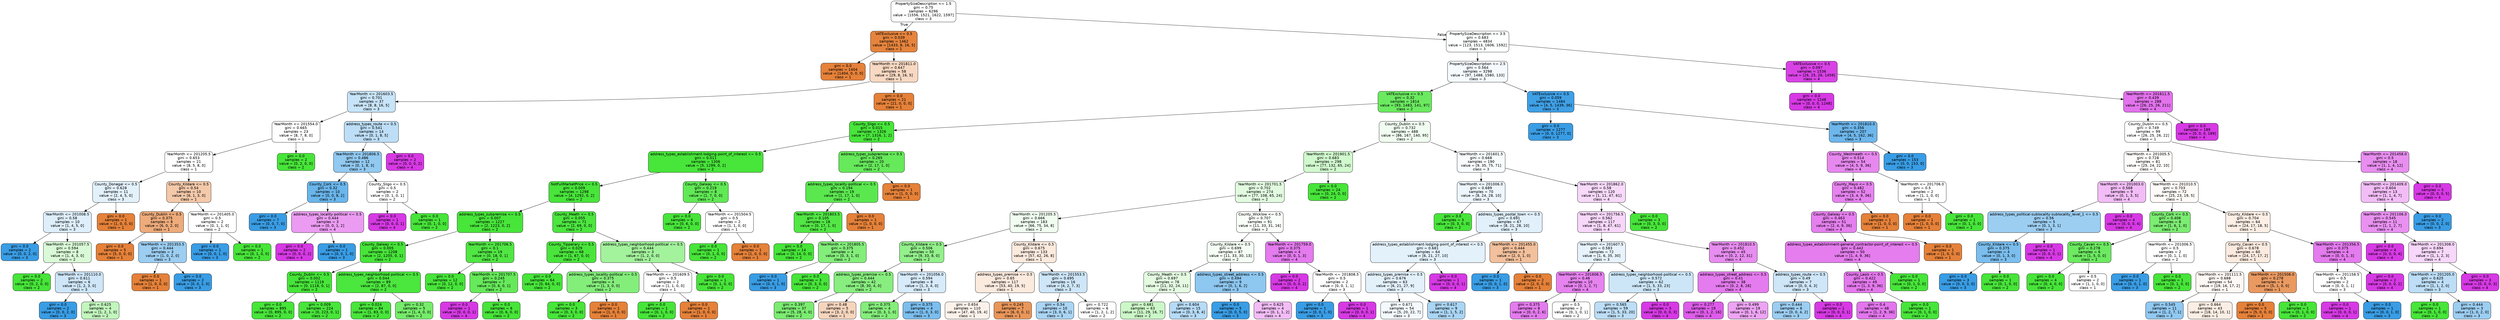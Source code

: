 digraph Tree {
node [shape=box, style="filled, rounded", color="black", fontname="helvetica"] ;
edge [fontname="helvetica"] ;
0 [label="PropertySizeDescription <= 1.5\ngini = 0.75\nsamples = 6296\nvalue = [1556, 1521, 1622, 1597]\nclass = 3", fillcolor="#fefeff"] ;
1 [label="VATExclusive <= 0.5\ngini = 0.039\nsamples = 1462\nvalue = [1433, 8, 16, 5]\nclass = 1", fillcolor="#e6843d"] ;
0 -> 1 [labeldistance=2.5, labelangle=45, headlabel="True"] ;
2 [label="gini = 0.0\nsamples = 1404\nvalue = [1404, 0, 0, 0]\nclass = 1", fillcolor="#e58139"] ;
1 -> 2 ;
3 [label="YearMonth <= 201811.0\ngini = 0.647\nsamples = 58\nvalue = [29, 8, 16, 5]\nclass = 1", fillcolor="#f7d8c2"] ;
1 -> 3 ;
4 [label="YearMonth <= 201603.5\ngini = 0.701\nsamples = 37\nvalue = [8, 8, 16, 5]\nclass = 3", fillcolor="#c8e4f8"] ;
3 -> 4 ;
5 [label="YearMonth <= 201554.0\ngini = 0.665\nsamples = 23\nvalue = [8, 7, 8, 0]\nclass = 1", fillcolor="#ffffff"] ;
4 -> 5 ;
6 [label="YearMonth <= 201205.5\ngini = 0.653\nsamples = 21\nvalue = [8, 5, 8, 0]\nclass = 1", fillcolor="#ffffff"] ;
5 -> 6 ;
7 [label="County_Donegal <= 0.5\ngini = 0.628\nsamples = 11\nvalue = [2, 4, 5, 0]\nclass = 3", fillcolor="#e3f1fb"] ;
6 -> 7 ;
8 [label="YearMonth <= 201008.5\ngini = 0.58\nsamples = 10\nvalue = [1, 4, 5, 0]\nclass = 3", fillcolor="#deeffb"] ;
7 -> 8 ;
9 [label="gini = 0.0\nsamples = 2\nvalue = [0, 0, 2, 0]\nclass = 3", fillcolor="#399de5"] ;
8 -> 9 ;
10 [label="YearMonth <= 201057.5\ngini = 0.594\nsamples = 8\nvalue = [1, 4, 3, 0]\nclass = 2", fillcolor="#dafad7"] ;
8 -> 10 ;
11 [label="gini = 0.0\nsamples = 2\nvalue = [0, 2, 0, 0]\nclass = 2", fillcolor="#47e539"] ;
10 -> 11 ;
12 [label="YearMonth <= 201110.0\ngini = 0.611\nsamples = 6\nvalue = [1, 2, 3, 0]\nclass = 3", fillcolor="#cee6f8"] ;
10 -> 12 ;
13 [label="gini = 0.0\nsamples = 2\nvalue = [0, 0, 2, 0]\nclass = 3", fillcolor="#399de5"] ;
12 -> 13 ;
14 [label="gini = 0.625\nsamples = 4\nvalue = [1, 2, 1, 0]\nclass = 2", fillcolor="#c2f6bd"] ;
12 -> 14 ;
15 [label="gini = 0.0\nsamples = 1\nvalue = [1, 0, 0, 0]\nclass = 1", fillcolor="#e58139"] ;
7 -> 15 ;
16 [label="County_Kildare <= 0.5\ngini = 0.54\nsamples = 10\nvalue = [6, 1, 3, 0]\nclass = 1", fillcolor="#f4c9aa"] ;
6 -> 16 ;
17 [label="County_Dublin <= 0.5\ngini = 0.375\nsamples = 8\nvalue = [6, 0, 2, 0]\nclass = 1", fillcolor="#eeab7b"] ;
16 -> 17 ;
18 [label="gini = 0.0\nsamples = 5\nvalue = [5, 0, 0, 0]\nclass = 1", fillcolor="#e58139"] ;
17 -> 18 ;
19 [label="YearMonth <= 201353.5\ngini = 0.444\nsamples = 3\nvalue = [1, 0, 2, 0]\nclass = 3", fillcolor="#9ccef2"] ;
17 -> 19 ;
20 [label="gini = 0.0\nsamples = 1\nvalue = [1, 0, 0, 0]\nclass = 1", fillcolor="#e58139"] ;
19 -> 20 ;
21 [label="gini = 0.0\nsamples = 2\nvalue = [0, 0, 2, 0]\nclass = 3", fillcolor="#399de5"] ;
19 -> 21 ;
22 [label="YearMonth <= 201405.0\ngini = 0.5\nsamples = 2\nvalue = [0, 1, 1, 0]\nclass = 2", fillcolor="#ffffff"] ;
16 -> 22 ;
23 [label="gini = 0.0\nsamples = 1\nvalue = [0, 0, 1, 0]\nclass = 3", fillcolor="#399de5"] ;
22 -> 23 ;
24 [label="gini = 0.0\nsamples = 1\nvalue = [0, 1, 0, 0]\nclass = 2", fillcolor="#47e539"] ;
22 -> 24 ;
25 [label="gini = 0.0\nsamples = 2\nvalue = [0, 2, 0, 0]\nclass = 2", fillcolor="#47e539"] ;
5 -> 25 ;
26 [label="address_types_route <= 0.5\ngini = 0.541\nsamples = 14\nvalue = [0, 1, 8, 5]\nclass = 3", fillcolor="#bddef6"] ;
4 -> 26 ;
27 [label="YearMonth <= 201806.5\ngini = 0.486\nsamples = 12\nvalue = [0, 1, 8, 3]\nclass = 3", fillcolor="#91c9f1"] ;
26 -> 27 ;
28 [label="County_Cork <= 0.5\ngini = 0.32\nsamples = 10\nvalue = [0, 0, 8, 2]\nclass = 3", fillcolor="#6ab6ec"] ;
27 -> 28 ;
29 [label="gini = 0.0\nsamples = 7\nvalue = [0, 0, 7, 0]\nclass = 3", fillcolor="#399de5"] ;
28 -> 29 ;
30 [label="address_types_locality-political <= 0.5\ngini = 0.444\nsamples = 3\nvalue = [0, 0, 1, 2]\nclass = 4", fillcolor="#eb9cf2"] ;
28 -> 30 ;
31 [label="gini = 0.0\nsamples = 2\nvalue = [0, 0, 0, 2]\nclass = 4", fillcolor="#d739e5"] ;
30 -> 31 ;
32 [label="gini = 0.0\nsamples = 1\nvalue = [0, 0, 1, 0]\nclass = 3", fillcolor="#399de5"] ;
30 -> 32 ;
33 [label="County_Sligo <= 0.5\ngini = 0.5\nsamples = 2\nvalue = [0, 1, 0, 1]\nclass = 2", fillcolor="#ffffff"] ;
27 -> 33 ;
34 [label="gini = 0.0\nsamples = 1\nvalue = [0, 0, 0, 1]\nclass = 4", fillcolor="#d739e5"] ;
33 -> 34 ;
35 [label="gini = 0.0\nsamples = 1\nvalue = [0, 1, 0, 0]\nclass = 2", fillcolor="#47e539"] ;
33 -> 35 ;
36 [label="gini = 0.0\nsamples = 2\nvalue = [0, 0, 0, 2]\nclass = 4", fillcolor="#d739e5"] ;
26 -> 36 ;
37 [label="gini = 0.0\nsamples = 21\nvalue = [21, 0, 0, 0]\nclass = 1", fillcolor="#e58139"] ;
3 -> 37 ;
38 [label="PropertySizeDescription <= 3.5\ngini = 0.683\nsamples = 4834\nvalue = [123, 1513, 1606, 1592]\nclass = 3", fillcolor="#feffff"] ;
0 -> 38 [labeldistance=2.5, labelangle=-45, headlabel="False"] ;
39 [label="PropertySizeDescription <= 2.5\ngini = 0.564\nsamples = 3298\nvalue = [97, 1488, 1580, 133]\nclass = 3", fillcolor="#f5fafe"] ;
38 -> 39 ;
40 [label="VATExclusive <= 0.5\ngini = 0.32\nsamples = 1814\nvalue = [93, 1483, 141, 97]\nclass = 2", fillcolor="#6bea60"] ;
39 -> 40 ;
41 [label="County_Sligo <= 0.5\ngini = 0.015\nsamples = 1326\nvalue = [7, 1316, 1, 2]\nclass = 2", fillcolor="#48e53b"] ;
40 -> 41 ;
42 [label="address_types_establishment-lodging-point_of_interest <= 0.5\ngini = 0.011\nsamples = 1306\nvalue = [5, 1299, 0, 2]\nclass = 2", fillcolor="#48e53a"] ;
41 -> 42 ;
43 [label="NotFullMarketPrice <= 0.5\ngini = 0.009\nsamples = 1298\nvalue = [4, 1292, 0, 2]\nclass = 2", fillcolor="#48e53a"] ;
42 -> 43 ;
44 [label="address_types_subpremise <= 0.5\ngini = 0.007\nsamples = 1227\nvalue = [2, 1223, 0, 2]\nclass = 2", fillcolor="#48e53a"] ;
43 -> 44 ;
45 [label="County_Galway <= 0.5\ngini = 0.005\nsamples = 1208\nvalue = [2, 1205, 0, 1]\nclass = 2", fillcolor="#47e539"] ;
44 -> 45 ;
46 [label="County_Dublin <= 0.5\ngini = 0.002\nsamples = 1119\nvalue = [0, 1118, 0, 1]\nclass = 2", fillcolor="#47e539"] ;
45 -> 46 ;
47 [label="gini = 0.0\nsamples = 895\nvalue = [0, 895, 0, 0]\nclass = 2", fillcolor="#47e539"] ;
46 -> 47 ;
48 [label="gini = 0.009\nsamples = 224\nvalue = [0, 223, 0, 1]\nclass = 2", fillcolor="#48e53a"] ;
46 -> 48 ;
49 [label="address_types_neighborhood-political <= 0.5\ngini = 0.044\nsamples = 89\nvalue = [2, 87, 0, 0]\nclass = 2", fillcolor="#4be63e"] ;
45 -> 49 ;
50 [label="gini = 0.024\nsamples = 84\nvalue = [1, 83, 0, 0]\nclass = 2", fillcolor="#49e53b"] ;
49 -> 50 ;
51 [label="gini = 0.32\nsamples = 5\nvalue = [1, 4, 0, 0]\nclass = 2", fillcolor="#75ec6a"] ;
49 -> 51 ;
52 [label="YearMonth <= 201706.5\ngini = 0.1\nsamples = 19\nvalue = [0, 18, 0, 1]\nclass = 2", fillcolor="#51e644"] ;
44 -> 52 ;
53 [label="gini = 0.0\nsamples = 12\nvalue = [0, 12, 0, 0]\nclass = 2", fillcolor="#47e539"] ;
52 -> 53 ;
54 [label="YearMonth <= 201707.5\ngini = 0.245\nsamples = 7\nvalue = [0, 6, 0, 1]\nclass = 2", fillcolor="#66e95a"] ;
52 -> 54 ;
55 [label="gini = 0.0\nsamples = 1\nvalue = [0, 0, 0, 1]\nclass = 4", fillcolor="#d739e5"] ;
54 -> 55 ;
56 [label="gini = 0.0\nsamples = 6\nvalue = [0, 6, 0, 0]\nclass = 2", fillcolor="#47e539"] ;
54 -> 56 ;
57 [label="County_Meath <= 0.5\ngini = 0.055\nsamples = 71\nvalue = [2, 69, 0, 0]\nclass = 2", fillcolor="#4ce63f"] ;
43 -> 57 ;
58 [label="County_Tipperary <= 0.5\ngini = 0.029\nsamples = 68\nvalue = [1, 67, 0, 0]\nclass = 2", fillcolor="#4ae53c"] ;
57 -> 58 ;
59 [label="gini = 0.0\nsamples = 64\nvalue = [0, 64, 0, 0]\nclass = 2", fillcolor="#47e539"] ;
58 -> 59 ;
60 [label="address_types_locality-political <= 0.5\ngini = 0.375\nsamples = 4\nvalue = [1, 3, 0, 0]\nclass = 2", fillcolor="#84ee7b"] ;
58 -> 60 ;
61 [label="gini = 0.0\nsamples = 3\nvalue = [0, 3, 0, 0]\nclass = 2", fillcolor="#47e539"] ;
60 -> 61 ;
62 [label="gini = 0.0\nsamples = 1\nvalue = [1, 0, 0, 0]\nclass = 1", fillcolor="#e58139"] ;
60 -> 62 ;
63 [label="address_types_neighborhood-political <= 0.5\ngini = 0.444\nsamples = 3\nvalue = [1, 2, 0, 0]\nclass = 2", fillcolor="#a3f29c"] ;
57 -> 63 ;
64 [label="YearMonth <= 201609.5\ngini = 0.5\nsamples = 2\nvalue = [1, 1, 0, 0]\nclass = 1", fillcolor="#ffffff"] ;
63 -> 64 ;
65 [label="gini = 0.0\nsamples = 1\nvalue = [0, 1, 0, 0]\nclass = 2", fillcolor="#47e539"] ;
64 -> 65 ;
66 [label="gini = 0.0\nsamples = 1\nvalue = [1, 0, 0, 0]\nclass = 1", fillcolor="#e58139"] ;
64 -> 66 ;
67 [label="gini = 0.0\nsamples = 1\nvalue = [0, 1, 0, 0]\nclass = 2", fillcolor="#47e539"] ;
63 -> 67 ;
68 [label="County_Galway <= 0.5\ngini = 0.219\nsamples = 8\nvalue = [1, 7, 0, 0]\nclass = 2", fillcolor="#61e955"] ;
42 -> 68 ;
69 [label="gini = 0.0\nsamples = 6\nvalue = [0, 6, 0, 0]\nclass = 2", fillcolor="#47e539"] ;
68 -> 69 ;
70 [label="YearMonth <= 201504.5\ngini = 0.5\nsamples = 2\nvalue = [1, 1, 0, 0]\nclass = 1", fillcolor="#ffffff"] ;
68 -> 70 ;
71 [label="gini = 0.0\nsamples = 1\nvalue = [0, 1, 0, 0]\nclass = 2", fillcolor="#47e539"] ;
70 -> 71 ;
72 [label="gini = 0.0\nsamples = 1\nvalue = [1, 0, 0, 0]\nclass = 1", fillcolor="#e58139"] ;
70 -> 72 ;
73 [label="address_types_subpremise <= 0.5\ngini = 0.265\nsamples = 20\nvalue = [2, 17, 1, 0]\nclass = 2", fillcolor="#66e95a"] ;
41 -> 73 ;
74 [label="address_types_locality-political <= 0.5\ngini = 0.194\nsamples = 19\nvalue = [1, 17, 1, 0]\nclass = 2", fillcolor="#5be84f"] ;
73 -> 74 ;
75 [label="YearMonth <= 201803.5\ngini = 0.105\nsamples = 18\nvalue = [0, 17, 1, 0]\nclass = 2", fillcolor="#52e745"] ;
74 -> 75 ;
76 [label="gini = 0.0\nsamples = 14\nvalue = [0, 14, 0, 0]\nclass = 2", fillcolor="#47e539"] ;
75 -> 76 ;
77 [label="YearMonth <= 201805.5\ngini = 0.375\nsamples = 4\nvalue = [0, 3, 1, 0]\nclass = 2", fillcolor="#84ee7b"] ;
75 -> 77 ;
78 [label="gini = 0.0\nsamples = 1\nvalue = [0, 0, 1, 0]\nclass = 3", fillcolor="#399de5"] ;
77 -> 78 ;
79 [label="gini = 0.0\nsamples = 3\nvalue = [0, 3, 0, 0]\nclass = 2", fillcolor="#47e539"] ;
77 -> 79 ;
80 [label="gini = 0.0\nsamples = 1\nvalue = [1, 0, 0, 0]\nclass = 1", fillcolor="#e58139"] ;
74 -> 80 ;
81 [label="gini = 0.0\nsamples = 1\nvalue = [1, 0, 0, 0]\nclass = 1", fillcolor="#e58139"] ;
73 -> 81 ;
82 [label="County_Dublin <= 0.5\ngini = 0.732\nsamples = 488\nvalue = [86, 167, 140, 95]\nclass = 2", fillcolor="#f1fdf0"] ;
40 -> 82 ;
83 [label="YearMonth <= 201901.5\ngini = 0.683\nsamples = 298\nvalue = [77, 132, 65, 24]\nclass = 2", fillcolor="#d1f9ce"] ;
82 -> 83 ;
84 [label="YearMonth <= 201701.5\ngini = 0.702\nsamples = 274\nvalue = [77, 108, 65, 24]\nclass = 2", fillcolor="#e2fbe0"] ;
83 -> 84 ;
85 [label="YearMonth <= 201205.5\ngini = 0.666\nsamples = 183\nvalue = [66, 75, 34, 8]\nclass = 2", fillcolor="#f1fdf0"] ;
84 -> 85 ;
86 [label="County_Kildare <= 0.5\ngini = 0.506\nsamples = 50\nvalue = [9, 33, 8, 0]\nclass = 2", fillcolor="#93f08b"] ;
85 -> 86 ;
87 [label="address_types_premise <= 0.5\ngini = 0.444\nsamples = 42\nvalue = [8, 30, 4, 0]\nclass = 2", fillcolor="#88ee7f"] ;
86 -> 87 ;
88 [label="gini = 0.397\nsamples = 37\nvalue = [5, 28, 4, 0]\nclass = 2", fillcolor="#7bec71"] ;
87 -> 88 ;
89 [label="gini = 0.48\nsamples = 5\nvalue = [3, 2, 0, 0]\nclass = 1", fillcolor="#f6d5bd"] ;
87 -> 89 ;
90 [label="YearMonth <= 201056.0\ngini = 0.594\nsamples = 8\nvalue = [1, 3, 4, 0]\nclass = 3", fillcolor="#d7ebfa"] ;
86 -> 90 ;
91 [label="gini = 0.375\nsamples = 4\nvalue = [0, 3, 1, 0]\nclass = 2", fillcolor="#84ee7b"] ;
90 -> 91 ;
92 [label="gini = 0.375\nsamples = 4\nvalue = [1, 0, 3, 0]\nclass = 3", fillcolor="#7bbeee"] ;
90 -> 92 ;
93 [label="County_Kildare <= 0.5\ngini = 0.675\nsamples = 133\nvalue = [57, 42, 26, 8]\nclass = 1", fillcolor="#fbeade"] ;
85 -> 93 ;
94 [label="address_types_premise <= 0.5\ngini = 0.65\nsamples = 117\nvalue = [53, 40, 19, 5]\nclass = 1", fillcolor="#fbeade"] ;
93 -> 94 ;
95 [label="gini = 0.654\nsamples = 110\nvalue = [47, 40, 19, 4]\nclass = 1", fillcolor="#fcf2eb"] ;
94 -> 95 ;
96 [label="gini = 0.245\nsamples = 7\nvalue = [6, 0, 0, 1]\nclass = 1", fillcolor="#e9965a"] ;
94 -> 96 ;
97 [label="YearMonth <= 201553.5\ngini = 0.695\nsamples = 16\nvalue = [4, 2, 7, 3]\nclass = 3", fillcolor="#cee6f8"] ;
93 -> 97 ;
98 [label="gini = 0.54\nsamples = 10\nvalue = [3, 0, 6, 1]\nclass = 3", fillcolor="#aad5f4"] ;
97 -> 98 ;
99 [label="gini = 0.722\nsamples = 6\nvalue = [1, 2, 1, 2]\nclass = 2", fillcolor="#ffffff"] ;
97 -> 99 ;
100 [label="County_Wicklow <= 0.5\ngini = 0.707\nsamples = 91\nvalue = [11, 33, 31, 16]\nclass = 2", fillcolor="#f9fef8"] ;
84 -> 100 ;
101 [label="County_Kildare <= 0.5\ngini = 0.699\nsamples = 87\nvalue = [11, 33, 30, 13]\nclass = 2", fillcolor="#f5fef5"] ;
100 -> 101 ;
102 [label="County_Meath <= 0.5\ngini = 0.697\nsamples = 78\nvalue = [11, 32, 24, 11]\nclass = 2", fillcolor="#e4fbe2"] ;
101 -> 102 ;
103 [label="gini = 0.681\nsamples = 63\nvalue = [11, 29, 16, 7]\nclass = 2", fillcolor="#ccf8c8"] ;
102 -> 103 ;
104 [label="gini = 0.604\nsamples = 15\nvalue = [0, 3, 8, 4]\nclass = 3", fillcolor="#b7dbf6"] ;
102 -> 104 ;
105 [label="address_types_street_address <= 0.5\ngini = 0.494\nsamples = 9\nvalue = [0, 1, 6, 2]\nclass = 3", fillcolor="#8ec7f0"] ;
101 -> 105 ;
106 [label="gini = 0.0\nsamples = 5\nvalue = [0, 0, 5, 0]\nclass = 3", fillcolor="#399de5"] ;
105 -> 106 ;
107 [label="gini = 0.625\nsamples = 4\nvalue = [0, 1, 1, 2]\nclass = 4", fillcolor="#f2bdf6"] ;
105 -> 107 ;
108 [label="YearMonth <= 201759.0\ngini = 0.375\nsamples = 4\nvalue = [0, 0, 1, 3]\nclass = 4", fillcolor="#e47bee"] ;
100 -> 108 ;
109 [label="gini = 0.0\nsamples = 2\nvalue = [0, 0, 0, 2]\nclass = 4", fillcolor="#d739e5"] ;
108 -> 109 ;
110 [label="YearMonth <= 201808.5\ngini = 0.5\nsamples = 2\nvalue = [0, 0, 1, 1]\nclass = 3", fillcolor="#ffffff"] ;
108 -> 110 ;
111 [label="gini = 0.0\nsamples = 1\nvalue = [0, 0, 1, 0]\nclass = 3", fillcolor="#399de5"] ;
110 -> 111 ;
112 [label="gini = 0.0\nsamples = 1\nvalue = [0, 0, 0, 1]\nclass = 4", fillcolor="#d739e5"] ;
110 -> 112 ;
113 [label="gini = 0.0\nsamples = 24\nvalue = [0, 24, 0, 0]\nclass = 2", fillcolor="#47e539"] ;
83 -> 113 ;
114 [label="YearMonth <= 201601.5\ngini = 0.668\nsamples = 190\nvalue = [9, 35, 75, 71]\nclass = 3", fillcolor="#f8fcfe"] ;
82 -> 114 ;
115 [label="YearMonth <= 201006.0\ngini = 0.689\nsamples = 70\nvalue = [8, 24, 28, 10]\nclass = 3", fillcolor="#eef6fd"] ;
114 -> 115 ;
116 [label="gini = 0.0\nsamples = 3\nvalue = [0, 3, 0, 0]\nclass = 2", fillcolor="#47e539"] ;
115 -> 116 ;
117 [label="address_types_postal_town <= 0.5\ngini = 0.691\nsamples = 67\nvalue = [8, 21, 28, 10]\nclass = 3", fillcolor="#e1f0fb"] ;
115 -> 117 ;
118 [label="address_types_establishment-lodging-point_of_interest <= 0.5\ngini = 0.681\nsamples = 64\nvalue = [6, 21, 27, 10]\nclass = 3", fillcolor="#e3f1fb"] ;
117 -> 118 ;
119 [label="address_types_premise <= 0.5\ngini = 0.676\nsamples = 63\nvalue = [6, 21, 27, 9]\nclass = 3", fillcolor="#e3f1fb"] ;
118 -> 119 ;
120 [label="gini = 0.671\nsamples = 54\nvalue = [5, 20, 22, 7]\nclass = 3", fillcolor="#f3f9fd"] ;
119 -> 120 ;
121 [label="gini = 0.617\nsamples = 9\nvalue = [1, 1, 5, 2]\nclass = 3", fillcolor="#aad5f4"] ;
119 -> 121 ;
122 [label="gini = 0.0\nsamples = 1\nvalue = [0, 0, 0, 1]\nclass = 4", fillcolor="#d739e5"] ;
118 -> 122 ;
123 [label="YearMonth <= 201455.0\ngini = 0.444\nsamples = 3\nvalue = [2, 0, 1, 0]\nclass = 1", fillcolor="#f2c09c"] ;
117 -> 123 ;
124 [label="gini = 0.0\nsamples = 1\nvalue = [0, 0, 1, 0]\nclass = 3", fillcolor="#399de5"] ;
123 -> 124 ;
125 [label="gini = 0.0\nsamples = 2\nvalue = [2, 0, 0, 0]\nclass = 1", fillcolor="#e58139"] ;
123 -> 125 ;
126 [label="YearMonth <= 201862.0\ngini = 0.58\nsamples = 120\nvalue = [1, 11, 47, 61]\nclass = 4", fillcolor="#f7d9fa"] ;
114 -> 126 ;
127 [label="YearMonth <= 201756.5\ngini = 0.562\nsamples = 117\nvalue = [1, 8, 47, 61]\nclass = 4", fillcolor="#f7d7fa"] ;
126 -> 127 ;
128 [label="YearMonth <= 201607.5\ngini = 0.583\nsamples = 72\nvalue = [1, 6, 35, 30]\nclass = 3", fillcolor="#e7f3fc"] ;
127 -> 128 ;
129 [label="YearMonth <= 201606.5\ngini = 0.46\nsamples = 10\nvalue = [0, 1, 2, 7]\nclass = 4", fillcolor="#e683ef"] ;
128 -> 129 ;
130 [label="gini = 0.375\nsamples = 8\nvalue = [0, 0, 2, 6]\nclass = 4", fillcolor="#e47bee"] ;
129 -> 130 ;
131 [label="gini = 0.5\nsamples = 2\nvalue = [0, 1, 0, 1]\nclass = 2", fillcolor="#ffffff"] ;
129 -> 131 ;
132 [label="address_types_neighborhood-political <= 0.5\ngini = 0.572\nsamples = 62\nvalue = [1, 5, 33, 23]\nclass = 3", fillcolor="#cce6f8"] ;
128 -> 132 ;
133 [label="gini = 0.565\nsamples = 59\nvalue = [1, 5, 33, 20]\nclass = 3", fillcolor="#bddef6"] ;
132 -> 133 ;
134 [label="gini = 0.0\nsamples = 3\nvalue = [0, 0, 0, 3]\nclass = 4", fillcolor="#d739e5"] ;
132 -> 134 ;
135 [label="YearMonth <= 201810.5\ngini = 0.452\nsamples = 45\nvalue = [0, 2, 12, 31]\nclass = 4", fillcolor="#e88df0"] ;
127 -> 135 ;
136 [label="address_types_street_address <= 0.5\ngini = 0.41\nsamples = 38\nvalue = [0, 2, 8, 28]\nclass = 4", fillcolor="#e47bee"] ;
135 -> 136 ;
137 [label="gini = 0.277\nsamples = 19\nvalue = [0, 1, 2, 16]\nclass = 4", fillcolor="#de5cea"] ;
136 -> 137 ;
138 [label="gini = 0.499\nsamples = 19\nvalue = [0, 1, 6, 12]\nclass = 4", fillcolor="#eda4f3"] ;
136 -> 138 ;
139 [label="address_types_route <= 0.5\ngini = 0.49\nsamples = 7\nvalue = [0, 0, 4, 3]\nclass = 3", fillcolor="#cee6f8"] ;
135 -> 139 ;
140 [label="gini = 0.444\nsamples = 6\nvalue = [0, 0, 4, 2]\nclass = 3", fillcolor="#9ccef2"] ;
139 -> 140 ;
141 [label="gini = 0.0\nsamples = 1\nvalue = [0, 0, 0, 1]\nclass = 4", fillcolor="#d739e5"] ;
139 -> 141 ;
142 [label="gini = 0.0\nsamples = 3\nvalue = [0, 3, 0, 0]\nclass = 2", fillcolor="#47e539"] ;
126 -> 142 ;
143 [label="VATExclusive <= 0.5\ngini = 0.059\nsamples = 1484\nvalue = [4, 5, 1439, 36]\nclass = 3", fillcolor="#3fa0e6"] ;
39 -> 143 ;
144 [label="gini = 0.0\nsamples = 1277\nvalue = [0, 0, 1277, 0]\nclass = 3", fillcolor="#399de5"] ;
143 -> 144 ;
145 [label="YearMonth <= 201810.0\ngini = 0.356\nsamples = 207\nvalue = [4, 5, 162, 36]\nclass = 3", fillcolor="#6db7ec"] ;
143 -> 145 ;
146 [label="County_Westmeath <= 0.5\ngini = 0.514\nsamples = 54\nvalue = [4, 5, 9, 36]\nclass = 4", fillcolor="#e788ef"] ;
145 -> 146 ;
147 [label="County_Mayo <= 0.5\ngini = 0.482\nsamples = 52\nvalue = [3, 4, 9, 36]\nclass = 4", fillcolor="#e683ef"] ;
146 -> 147 ;
148 [label="County_Galway <= 0.5\ngini = 0.463\nsamples = 51\nvalue = [2, 4, 9, 36]\nclass = 4", fillcolor="#e580ee"] ;
147 -> 148 ;
149 [label="address_types_establishment-general_contractor-point_of_interest <= 0.5\ngini = 0.442\nsamples = 50\nvalue = [1, 4, 9, 36]\nclass = 4", fillcolor="#e57dee"] ;
148 -> 149 ;
150 [label="County_Laois <= 0.5\ngini = 0.422\nsamples = 49\nvalue = [1, 3, 9, 36]\nclass = 4", fillcolor="#e479ed"] ;
149 -> 150 ;
151 [label="gini = 0.4\nsamples = 48\nvalue = [1, 2, 9, 36]\nclass = 4", fillcolor="#e376ed"] ;
150 -> 151 ;
152 [label="gini = 0.0\nsamples = 1\nvalue = [0, 1, 0, 0]\nclass = 2", fillcolor="#47e539"] ;
150 -> 152 ;
153 [label="gini = 0.0\nsamples = 1\nvalue = [0, 1, 0, 0]\nclass = 2", fillcolor="#47e539"] ;
149 -> 153 ;
154 [label="gini = 0.0\nsamples = 1\nvalue = [1, 0, 0, 0]\nclass = 1", fillcolor="#e58139"] ;
148 -> 154 ;
155 [label="gini = 0.0\nsamples = 1\nvalue = [1, 0, 0, 0]\nclass = 1", fillcolor="#e58139"] ;
147 -> 155 ;
156 [label="YearMonth <= 201706.0\ngini = 0.5\nsamples = 2\nvalue = [1, 1, 0, 0]\nclass = 1", fillcolor="#ffffff"] ;
146 -> 156 ;
157 [label="gini = 0.0\nsamples = 1\nvalue = [1, 0, 0, 0]\nclass = 1", fillcolor="#e58139"] ;
156 -> 157 ;
158 [label="gini = 0.0\nsamples = 1\nvalue = [0, 1, 0, 0]\nclass = 2", fillcolor="#47e539"] ;
156 -> 158 ;
159 [label="gini = 0.0\nsamples = 153\nvalue = [0, 0, 153, 0]\nclass = 3", fillcolor="#399de5"] ;
145 -> 159 ;
160 [label="VATExclusive <= 0.5\ngini = 0.097\nsamples = 1536\nvalue = [26, 25, 26, 1459]\nclass = 4", fillcolor="#d943e6"] ;
38 -> 160 ;
161 [label="gini = 0.0\nsamples = 1248\nvalue = [0, 0, 0, 1248]\nclass = 4", fillcolor="#d739e5"] ;
160 -> 161 ;
162 [label="YearMonth <= 201611.5\ngini = 0.439\nsamples = 288\nvalue = [26, 25, 26, 211]\nclass = 4", fillcolor="#e373ed"] ;
160 -> 162 ;
163 [label="County_Dublin <= 0.5\ngini = 0.749\nsamples = 99\nvalue = [26, 25, 26, 22]\nclass = 1", fillcolor="#ffffff"] ;
162 -> 163 ;
164 [label="YearMonth <= 201005.5\ngini = 0.728\nsamples = 81\nvalue = [25, 24, 22, 10]\nclass = 1", fillcolor="#fffdfc"] ;
163 -> 164 ;
165 [label="YearMonth <= 201003.0\ngini = 0.568\nsamples = 9\nvalue = [0, 1, 3, 5]\nclass = 4", fillcolor="#f2bdf6"] ;
164 -> 165 ;
166 [label="address_types_political-sublocality-sublocality_level_1 <= 0.5\ngini = 0.56\nsamples = 5\nvalue = [0, 1, 3, 1]\nclass = 3", fillcolor="#9ccef2"] ;
165 -> 166 ;
167 [label="County_Kildare <= 0.5\ngini = 0.375\nsamples = 4\nvalue = [0, 1, 3, 0]\nclass = 3", fillcolor="#7bbeee"] ;
166 -> 167 ;
168 [label="gini = 0.0\nsamples = 3\nvalue = [0, 0, 3, 0]\nclass = 3", fillcolor="#399de5"] ;
167 -> 168 ;
169 [label="gini = 0.0\nsamples = 1\nvalue = [0, 1, 0, 0]\nclass = 2", fillcolor="#47e539"] ;
167 -> 169 ;
170 [label="gini = 0.0\nsamples = 1\nvalue = [0, 0, 0, 1]\nclass = 4", fillcolor="#d739e5"] ;
166 -> 170 ;
171 [label="gini = 0.0\nsamples = 4\nvalue = [0, 0, 0, 4]\nclass = 4", fillcolor="#d739e5"] ;
165 -> 171 ;
172 [label="YearMonth <= 201010.5\ngini = 0.703\nsamples = 72\nvalue = [25, 23, 19, 5]\nclass = 1", fillcolor="#fefaf7"] ;
164 -> 172 ;
173 [label="County_Cork <= 0.5\ngini = 0.406\nsamples = 8\nvalue = [1, 6, 1, 0]\nclass = 2", fillcolor="#7cec72"] ;
172 -> 173 ;
174 [label="County_Cavan <= 0.5\ngini = 0.278\nsamples = 6\nvalue = [1, 5, 0, 0]\nclass = 2", fillcolor="#6cea61"] ;
173 -> 174 ;
175 [label="gini = 0.0\nsamples = 4\nvalue = [0, 4, 0, 0]\nclass = 2", fillcolor="#47e539"] ;
174 -> 175 ;
176 [label="gini = 0.5\nsamples = 2\nvalue = [1, 1, 0, 0]\nclass = 1", fillcolor="#ffffff"] ;
174 -> 176 ;
177 [label="YearMonth <= 201006.5\ngini = 0.5\nsamples = 2\nvalue = [0, 1, 1, 0]\nclass = 2", fillcolor="#ffffff"] ;
173 -> 177 ;
178 [label="gini = 0.0\nsamples = 1\nvalue = [0, 0, 1, 0]\nclass = 3", fillcolor="#399de5"] ;
177 -> 178 ;
179 [label="gini = 0.0\nsamples = 1\nvalue = [0, 1, 0, 0]\nclass = 2", fillcolor="#47e539"] ;
177 -> 179 ;
180 [label="County_Kildare <= 0.5\ngini = 0.704\nsamples = 64\nvalue = [24, 17, 18, 5]\nclass = 1", fillcolor="#fcefe5"] ;
172 -> 180 ;
181 [label="County_Cavan <= 0.5\ngini = 0.678\nsamples = 60\nvalue = [24, 17, 17, 2]\nclass = 1", fillcolor="#fbeadf"] ;
180 -> 181 ;
182 [label="YearMonth <= 201111.5\ngini = 0.688\nsamples = 54\nvalue = [19, 16, 17, 2]\nclass = 1", fillcolor="#fef8f4"] ;
181 -> 182 ;
183 [label="gini = 0.545\nsamples = 11\nvalue = [1, 2, 7, 1]\nclass = 3", fillcolor="#91c9f1"] ;
182 -> 183 ;
184 [label="gini = 0.664\nsamples = 43\nvalue = [18, 14, 10, 1]\nclass = 1", fillcolor="#fbeee4"] ;
182 -> 184 ;
185 [label="YearMonth <= 201508.0\ngini = 0.278\nsamples = 6\nvalue = [5, 1, 0, 0]\nclass = 1", fillcolor="#ea9a61"] ;
181 -> 185 ;
186 [label="gini = 0.0\nsamples = 5\nvalue = [5, 0, 0, 0]\nclass = 1", fillcolor="#e58139"] ;
185 -> 186 ;
187 [label="gini = 0.0\nsamples = 1\nvalue = [0, 1, 0, 0]\nclass = 2", fillcolor="#47e539"] ;
185 -> 187 ;
188 [label="YearMonth <= 201356.5\ngini = 0.375\nsamples = 4\nvalue = [0, 0, 1, 3]\nclass = 4", fillcolor="#e47bee"] ;
180 -> 188 ;
189 [label="YearMonth <= 201158.5\ngini = 0.5\nsamples = 2\nvalue = [0, 0, 1, 1]\nclass = 3", fillcolor="#ffffff"] ;
188 -> 189 ;
190 [label="gini = 0.0\nsamples = 1\nvalue = [0, 0, 0, 1]\nclass = 4", fillcolor="#d739e5"] ;
189 -> 190 ;
191 [label="gini = 0.0\nsamples = 1\nvalue = [0, 0, 1, 0]\nclass = 3", fillcolor="#399de5"] ;
189 -> 191 ;
192 [label="gini = 0.0\nsamples = 2\nvalue = [0, 0, 0, 2]\nclass = 4", fillcolor="#d739e5"] ;
188 -> 192 ;
193 [label="YearMonth <= 201458.0\ngini = 0.5\nsamples = 18\nvalue = [1, 1, 4, 12]\nclass = 4", fillcolor="#e88ef0"] ;
163 -> 193 ;
194 [label="YearMonth <= 201409.0\ngini = 0.604\nsamples = 13\nvalue = [1, 1, 4, 7]\nclass = 4", fillcolor="#f2bdf6"] ;
193 -> 194 ;
195 [label="YearMonth <= 201106.0\ngini = 0.545\nsamples = 11\nvalue = [1, 1, 2, 7]\nclass = 4", fillcolor="#e991f1"] ;
194 -> 195 ;
196 [label="gini = 0.0\nsamples = 4\nvalue = [0, 0, 0, 4]\nclass = 4", fillcolor="#d739e5"] ;
195 -> 196 ;
197 [label="YearMonth <= 201308.0\ngini = 0.694\nsamples = 7\nvalue = [1, 1, 2, 3]\nclass = 4", fillcolor="#f7d7fa"] ;
195 -> 197 ;
198 [label="YearMonth <= 201205.0\ngini = 0.625\nsamples = 4\nvalue = [1, 1, 2, 0]\nclass = 3", fillcolor="#bddef6"] ;
197 -> 198 ;
199 [label="gini = 0.0\nsamples = 1\nvalue = [0, 1, 0, 0]\nclass = 2", fillcolor="#47e539"] ;
198 -> 199 ;
200 [label="gini = 0.444\nsamples = 3\nvalue = [1, 0, 2, 0]\nclass = 3", fillcolor="#9ccef2"] ;
198 -> 200 ;
201 [label="gini = 0.0\nsamples = 3\nvalue = [0, 0, 0, 3]\nclass = 4", fillcolor="#d739e5"] ;
197 -> 201 ;
202 [label="gini = 0.0\nsamples = 2\nvalue = [0, 0, 2, 0]\nclass = 3", fillcolor="#399de5"] ;
194 -> 202 ;
203 [label="gini = 0.0\nsamples = 5\nvalue = [0, 0, 0, 5]\nclass = 4", fillcolor="#d739e5"] ;
193 -> 203 ;
204 [label="gini = 0.0\nsamples = 189\nvalue = [0, 0, 0, 189]\nclass = 4", fillcolor="#d739e5"] ;
162 -> 204 ;
}